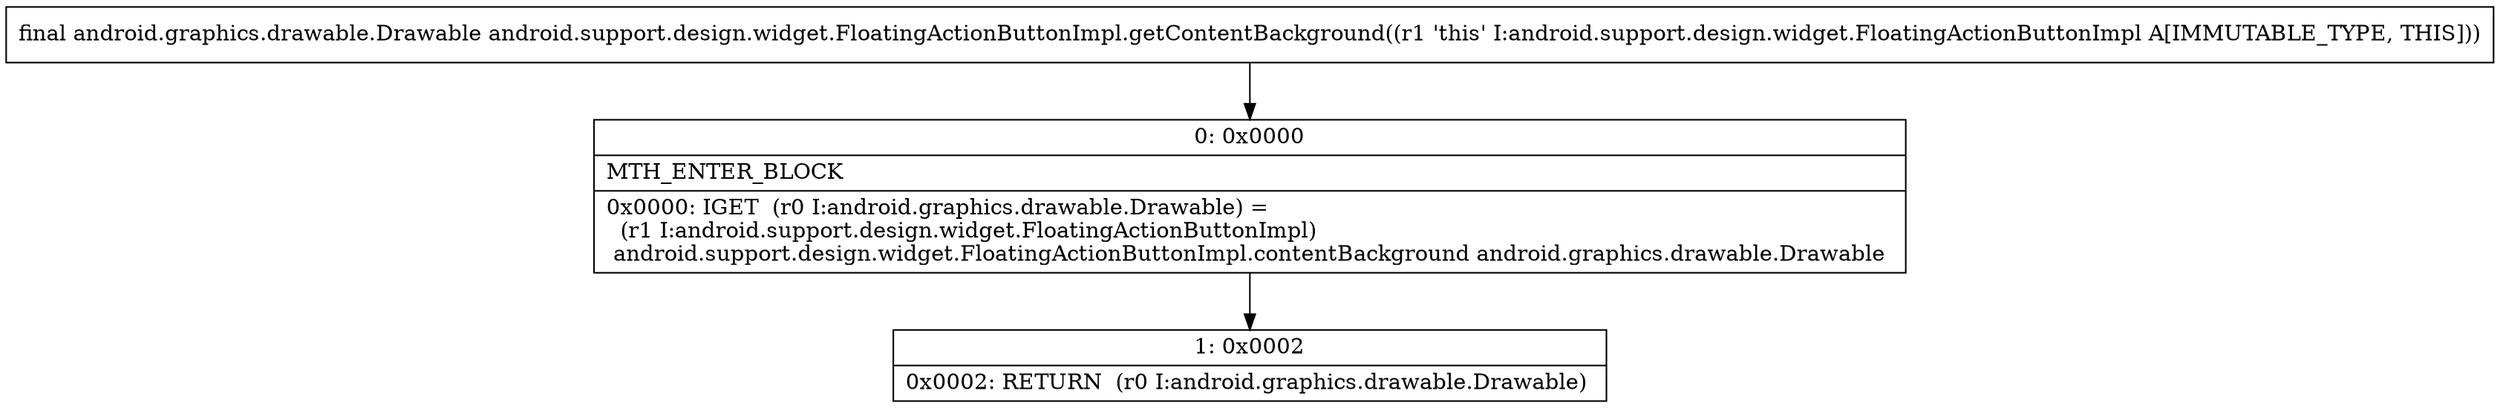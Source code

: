 digraph "CFG forandroid.support.design.widget.FloatingActionButtonImpl.getContentBackground()Landroid\/graphics\/drawable\/Drawable;" {
Node_0 [shape=record,label="{0\:\ 0x0000|MTH_ENTER_BLOCK\l|0x0000: IGET  (r0 I:android.graphics.drawable.Drawable) = \l  (r1 I:android.support.design.widget.FloatingActionButtonImpl)\l android.support.design.widget.FloatingActionButtonImpl.contentBackground android.graphics.drawable.Drawable \l}"];
Node_1 [shape=record,label="{1\:\ 0x0002|0x0002: RETURN  (r0 I:android.graphics.drawable.Drawable) \l}"];
MethodNode[shape=record,label="{final android.graphics.drawable.Drawable android.support.design.widget.FloatingActionButtonImpl.getContentBackground((r1 'this' I:android.support.design.widget.FloatingActionButtonImpl A[IMMUTABLE_TYPE, THIS])) }"];
MethodNode -> Node_0;
Node_0 -> Node_1;
}

